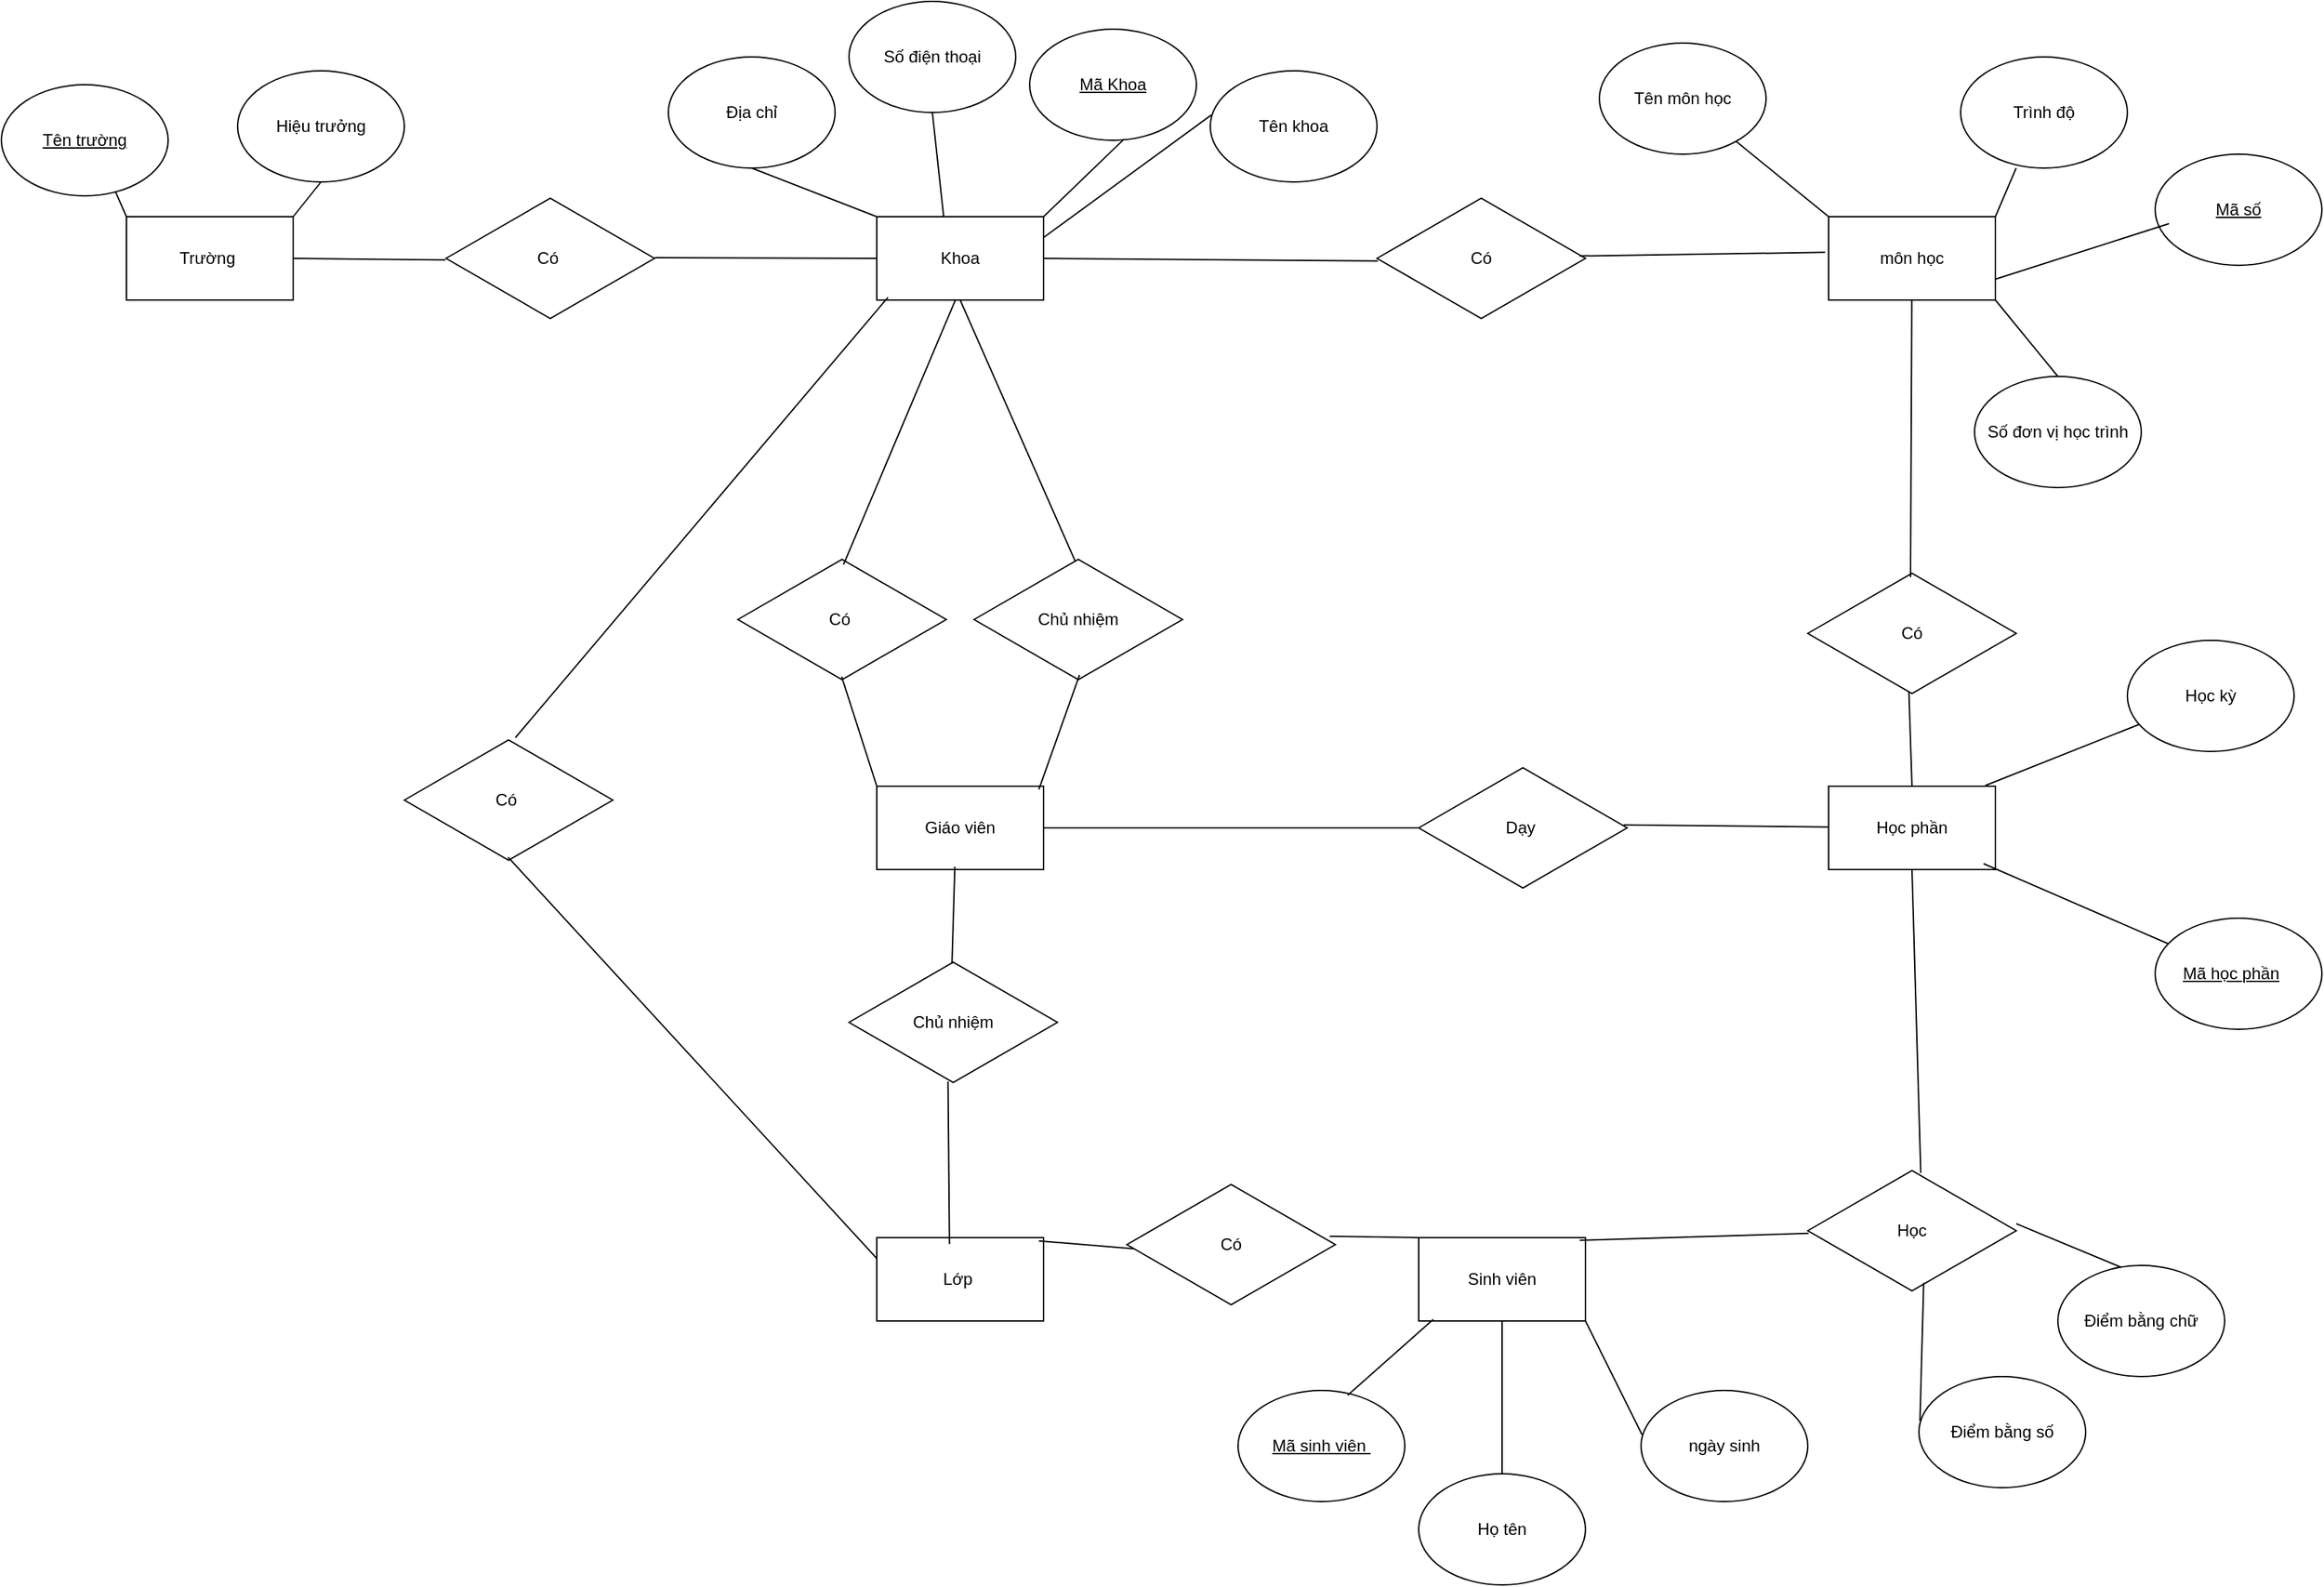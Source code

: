 <mxfile version="28.1.1">
  <diagram id="yPxyJZ8AM_hMuL3Unpa9" name="gitflow">
    <mxGraphModel dx="3399" dy="1209" grid="1" gridSize="10" guides="1" tooltips="1" connect="1" arrows="1" fold="1" page="1" pageScale="1" pageWidth="850" pageHeight="1100" math="0" shadow="0">
      <root>
        <mxCell id="0" />
        <mxCell id="1" parent="0" />
        <mxCell id="RqwDbQr5tK9U3BTIjn7D-177" value="Trường&amp;nbsp;" style="rounded=0;whiteSpace=wrap;html=1;" vertex="1" parent="1">
          <mxGeometry x="70" y="155" width="120" height="60" as="geometry" />
        </mxCell>
        <mxCell id="RqwDbQr5tK9U3BTIjn7D-178" value="Khoa" style="whiteSpace=wrap;html=1;" vertex="1" parent="1">
          <mxGeometry x="610" y="155" width="120" height="60" as="geometry" />
        </mxCell>
        <mxCell id="RqwDbQr5tK9U3BTIjn7D-179" value="&lt;u&gt;Tên trường&lt;/u&gt;" style="ellipse;whiteSpace=wrap;html=1;" vertex="1" parent="1">
          <mxGeometry x="-20" y="60" width="120" height="80" as="geometry" />
        </mxCell>
        <mxCell id="RqwDbQr5tK9U3BTIjn7D-180" value="Hiệu trưởng" style="ellipse;whiteSpace=wrap;html=1;" vertex="1" parent="1">
          <mxGeometry x="150" y="50" width="120" height="80" as="geometry" />
        </mxCell>
        <mxCell id="RqwDbQr5tK9U3BTIjn7D-183" value="" style="endArrow=none;html=1;rounded=0;exitX=1;exitY=0;exitDx=0;exitDy=0;entryX=0.5;entryY=1;entryDx=0;entryDy=0;" edge="1" parent="1" source="RqwDbQr5tK9U3BTIjn7D-177" target="RqwDbQr5tK9U3BTIjn7D-180">
          <mxGeometry width="50" height="50" relative="1" as="geometry">
            <mxPoint x="190" y="160" as="sourcePoint" />
            <mxPoint x="210" y="140" as="targetPoint" />
          </mxGeometry>
        </mxCell>
        <mxCell id="RqwDbQr5tK9U3BTIjn7D-184" value="" style="endArrow=none;html=1;rounded=0;entryX=0.683;entryY=0.958;entryDx=0;entryDy=0;entryPerimeter=0;exitX=0;exitY=0;exitDx=0;exitDy=0;" edge="1" parent="1" source="RqwDbQr5tK9U3BTIjn7D-177" target="RqwDbQr5tK9U3BTIjn7D-179">
          <mxGeometry width="50" height="50" relative="1" as="geometry">
            <mxPoint x="70" y="170" as="sourcePoint" />
            <mxPoint x="120" y="120" as="targetPoint" />
          </mxGeometry>
        </mxCell>
        <mxCell id="RqwDbQr5tK9U3BTIjn7D-186" value="&lt;u&gt;Mã Khoa&lt;/u&gt;" style="ellipse;whiteSpace=wrap;html=1;" vertex="1" parent="1">
          <mxGeometry x="720" y="20" width="120" height="80" as="geometry" />
        </mxCell>
        <mxCell id="RqwDbQr5tK9U3BTIjn7D-187" value="Tên khoa" style="ellipse;whiteSpace=wrap;html=1;" vertex="1" parent="1">
          <mxGeometry x="850" y="50" width="120" height="80" as="geometry" />
        </mxCell>
        <mxCell id="RqwDbQr5tK9U3BTIjn7D-188" value="Địa chỉ" style="ellipse;whiteSpace=wrap;html=1;" vertex="1" parent="1">
          <mxGeometry x="460" y="40" width="120" height="80" as="geometry" />
        </mxCell>
        <mxCell id="RqwDbQr5tK9U3BTIjn7D-189" value="Số điện thoại" style="ellipse;whiteSpace=wrap;html=1;" vertex="1" parent="1">
          <mxGeometry x="590" width="120" height="80" as="geometry" />
        </mxCell>
        <mxCell id="RqwDbQr5tK9U3BTIjn7D-192" value="" style="endArrow=none;html=1;rounded=0;entryX=0.5;entryY=1;entryDx=0;entryDy=0;exitX=0;exitY=0;exitDx=0;exitDy=0;" edge="1" parent="1" source="RqwDbQr5tK9U3BTIjn7D-178" target="RqwDbQr5tK9U3BTIjn7D-188">
          <mxGeometry width="50" height="50" relative="1" as="geometry">
            <mxPoint x="440" y="160" as="sourcePoint" />
            <mxPoint x="490" y="110" as="targetPoint" />
          </mxGeometry>
        </mxCell>
        <mxCell id="RqwDbQr5tK9U3BTIjn7D-193" value="" style="endArrow=none;html=1;rounded=0;entryX=0.566;entryY=0.99;entryDx=0;entryDy=0;entryPerimeter=0;exitX=1;exitY=0;exitDx=0;exitDy=0;" edge="1" parent="1" source="RqwDbQr5tK9U3BTIjn7D-178" target="RqwDbQr5tK9U3BTIjn7D-186">
          <mxGeometry width="50" height="50" relative="1" as="geometry">
            <mxPoint x="729.997" y="160" as="sourcePoint" />
            <mxPoint x="803.33" y="100" as="targetPoint" />
          </mxGeometry>
        </mxCell>
        <mxCell id="RqwDbQr5tK9U3BTIjn7D-195" value="" style="endArrow=none;html=1;rounded=0;entryX=0.006;entryY=0.398;entryDx=0;entryDy=0;entryPerimeter=0;exitX=1;exitY=0.25;exitDx=0;exitDy=0;" edge="1" parent="1" source="RqwDbQr5tK9U3BTIjn7D-178" target="RqwDbQr5tK9U3BTIjn7D-187">
          <mxGeometry width="50" height="50" relative="1" as="geometry">
            <mxPoint x="570" y="215" as="sourcePoint" />
            <mxPoint x="620" y="165" as="targetPoint" />
          </mxGeometry>
        </mxCell>
        <mxCell id="RqwDbQr5tK9U3BTIjn7D-198" value="Có&amp;nbsp;" style="html=1;whiteSpace=wrap;aspect=fixed;shape=isoRectangle;" vertex="1" parent="1">
          <mxGeometry x="300" y="140" width="150" height="90" as="geometry" />
        </mxCell>
        <mxCell id="RqwDbQr5tK9U3BTIjn7D-199" value="" style="endArrow=none;html=1;rounded=0;exitX=1;exitY=0.5;exitDx=0;exitDy=0;entryX=-0.003;entryY=0.513;entryDx=0;entryDy=0;entryPerimeter=0;" edge="1" parent="1" source="RqwDbQr5tK9U3BTIjn7D-177" target="RqwDbQr5tK9U3BTIjn7D-198">
          <mxGeometry width="50" height="50" relative="1" as="geometry">
            <mxPoint x="200" y="240" as="sourcePoint" />
            <mxPoint x="250" y="190" as="targetPoint" />
          </mxGeometry>
        </mxCell>
        <mxCell id="RqwDbQr5tK9U3BTIjn7D-200" value="" style="endArrow=none;html=1;rounded=0;entryX=0;entryY=0.5;entryDx=0;entryDy=0;exitX=1.002;exitY=0.495;exitDx=0;exitDy=0;exitPerimeter=0;" edge="1" parent="1" source="RqwDbQr5tK9U3BTIjn7D-198" target="RqwDbQr5tK9U3BTIjn7D-178">
          <mxGeometry width="50" height="50" relative="1" as="geometry">
            <mxPoint x="400" y="190" as="sourcePoint" />
            <mxPoint x="445" y="180" as="targetPoint" />
          </mxGeometry>
        </mxCell>
        <mxCell id="RqwDbQr5tK9U3BTIjn7D-201" value="môn học" style="whiteSpace=wrap;html=1;" vertex="1" parent="1">
          <mxGeometry x="1295" y="155" width="120" height="60" as="geometry" />
        </mxCell>
        <mxCell id="RqwDbQr5tK9U3BTIjn7D-202" value="" style="endArrow=none;html=1;rounded=0;entryX=0.401;entryY=0;entryDx=0;entryDy=0;entryPerimeter=0;exitX=0.5;exitY=1;exitDx=0;exitDy=0;" edge="1" parent="1" source="RqwDbQr5tK9U3BTIjn7D-189" target="RqwDbQr5tK9U3BTIjn7D-178">
          <mxGeometry width="50" height="50" relative="1" as="geometry">
            <mxPoint x="640" y="90" as="sourcePoint" />
            <mxPoint x="580" y="210" as="targetPoint" />
          </mxGeometry>
        </mxCell>
        <mxCell id="RqwDbQr5tK9U3BTIjn7D-203" value="Tên môn học" style="ellipse;whiteSpace=wrap;html=1;" vertex="1" parent="1">
          <mxGeometry x="1130" y="30" width="120" height="80" as="geometry" />
        </mxCell>
        <mxCell id="RqwDbQr5tK9U3BTIjn7D-204" value="&lt;u&gt;Mã số&lt;/u&gt;" style="ellipse;whiteSpace=wrap;html=1;" vertex="1" parent="1">
          <mxGeometry x="1530" y="110" width="120" height="80" as="geometry" />
        </mxCell>
        <mxCell id="RqwDbQr5tK9U3BTIjn7D-205" value="" style="endArrow=none;html=1;rounded=0;entryX=0.819;entryY=0.883;entryDx=0;entryDy=0;entryPerimeter=0;exitX=0;exitY=0;exitDx=0;exitDy=0;" edge="1" parent="1" source="RqwDbQr5tK9U3BTIjn7D-201" target="RqwDbQr5tK9U3BTIjn7D-203">
          <mxGeometry width="50" height="50" relative="1" as="geometry">
            <mxPoint x="70" y="320" as="sourcePoint" />
            <mxPoint x="120" y="270" as="targetPoint" />
          </mxGeometry>
        </mxCell>
        <mxCell id="RqwDbQr5tK9U3BTIjn7D-206" value="" style="endArrow=none;html=1;rounded=0;exitX=0.083;exitY=0.625;exitDx=0;exitDy=0;exitPerimeter=0;entryX=1;entryY=0.75;entryDx=0;entryDy=0;" edge="1" parent="1" source="RqwDbQr5tK9U3BTIjn7D-204" target="RqwDbQr5tK9U3BTIjn7D-201">
          <mxGeometry width="50" height="50" relative="1" as="geometry">
            <mxPoint x="1727.426" y="99.996" as="sourcePoint" />
            <mxPoint x="1410" y="190" as="targetPoint" />
          </mxGeometry>
        </mxCell>
        <mxCell id="RqwDbQr5tK9U3BTIjn7D-207" value="Số đơn vị học trình" style="ellipse;whiteSpace=wrap;html=1;" vertex="1" parent="1">
          <mxGeometry x="1400" y="270" width="120" height="80" as="geometry" />
        </mxCell>
        <mxCell id="RqwDbQr5tK9U3BTIjn7D-208" value="" style="endArrow=none;html=1;rounded=0;exitX=0.5;exitY=0;exitDx=0;exitDy=0;entryX=1;entryY=1;entryDx=0;entryDy=0;" edge="1" parent="1" source="RqwDbQr5tK9U3BTIjn7D-207" target="RqwDbQr5tK9U3BTIjn7D-201">
          <mxGeometry width="50" height="50" relative="1" as="geometry">
            <mxPoint x="105" y="470" as="sourcePoint" />
            <mxPoint x="155" y="420" as="targetPoint" />
          </mxGeometry>
        </mxCell>
        <mxCell id="RqwDbQr5tK9U3BTIjn7D-209" value="Trình độ" style="ellipse;whiteSpace=wrap;html=1;" vertex="1" parent="1">
          <mxGeometry x="1390" y="40" width="120" height="80" as="geometry" />
        </mxCell>
        <mxCell id="RqwDbQr5tK9U3BTIjn7D-210" value="" style="endArrow=none;html=1;rounded=0;entryX=1;entryY=0;entryDx=0;entryDy=0;exitX=0.333;exitY=1;exitDx=0;exitDy=0;exitPerimeter=0;" edge="1" parent="1" source="RqwDbQr5tK9U3BTIjn7D-209" target="RqwDbQr5tK9U3BTIjn7D-201">
          <mxGeometry width="50" height="50" relative="1" as="geometry">
            <mxPoint x="1208.773" y="59.294" as="sourcePoint" />
            <mxPoint x="1180" y="160" as="targetPoint" />
          </mxGeometry>
        </mxCell>
        <mxCell id="RqwDbQr5tK9U3BTIjn7D-212" value="Có" style="html=1;whiteSpace=wrap;aspect=fixed;shape=isoRectangle;" vertex="1" parent="1">
          <mxGeometry x="970" y="140" width="150" height="90" as="geometry" />
        </mxCell>
        <mxCell id="RqwDbQr5tK9U3BTIjn7D-214" value="" style="endArrow=none;html=1;rounded=0;exitX=1;exitY=0.5;exitDx=0;exitDy=0;entryX=0.004;entryY=0.521;entryDx=0;entryDy=0;entryPerimeter=0;" edge="1" parent="1" source="RqwDbQr5tK9U3BTIjn7D-178" target="RqwDbQr5tK9U3BTIjn7D-212">
          <mxGeometry width="50" height="50" relative="1" as="geometry">
            <mxPoint x="780" y="220" as="sourcePoint" />
            <mxPoint x="830" y="170" as="targetPoint" />
          </mxGeometry>
        </mxCell>
        <mxCell id="RqwDbQr5tK9U3BTIjn7D-215" value="" style="endArrow=none;html=1;rounded=0;entryX=-0.021;entryY=0.428;entryDx=0;entryDy=0;entryPerimeter=0;exitX=0.971;exitY=0.481;exitDx=0;exitDy=0;exitPerimeter=0;" edge="1" parent="1" source="RqwDbQr5tK9U3BTIjn7D-212" target="RqwDbQr5tK9U3BTIjn7D-201">
          <mxGeometry width="50" height="50" relative="1" as="geometry">
            <mxPoint x="980" y="220" as="sourcePoint" />
            <mxPoint x="1030" y="170" as="targetPoint" />
          </mxGeometry>
        </mxCell>
        <mxCell id="RqwDbQr5tK9U3BTIjn7D-227" value="Học phần" style="whiteSpace=wrap;html=1;" vertex="1" parent="1">
          <mxGeometry x="1295" y="565" width="120" height="60" as="geometry" />
        </mxCell>
        <mxCell id="RqwDbQr5tK9U3BTIjn7D-228" value="&lt;u&gt;Mã học phần&lt;span style=&quot;white-space: pre;&quot;&gt;&#x9;&lt;/span&gt;&lt;/u&gt;" style="ellipse;whiteSpace=wrap;html=1;" vertex="1" parent="1">
          <mxGeometry x="1530" y="660" width="120" height="80" as="geometry" />
        </mxCell>
        <mxCell id="RqwDbQr5tK9U3BTIjn7D-229" value="Học kỳ" style="ellipse;whiteSpace=wrap;html=1;" vertex="1" parent="1">
          <mxGeometry x="1510" y="460" width="120" height="80" as="geometry" />
        </mxCell>
        <mxCell id="RqwDbQr5tK9U3BTIjn7D-230" value="" style="endArrow=none;html=1;rounded=0;entryX=0.075;entryY=0.228;entryDx=0;entryDy=0;entryPerimeter=0;exitX=0.929;exitY=0.929;exitDx=0;exitDy=0;exitPerimeter=0;" edge="1" parent="1" source="RqwDbQr5tK9U3BTIjn7D-227" target="RqwDbQr5tK9U3BTIjn7D-228">
          <mxGeometry width="50" height="50" relative="1" as="geometry">
            <mxPoint x="600" y="330" as="sourcePoint" />
            <mxPoint x="650" y="280" as="targetPoint" />
          </mxGeometry>
        </mxCell>
        <mxCell id="RqwDbQr5tK9U3BTIjn7D-231" value="" style="endArrow=none;html=1;rounded=0;entryX=0.94;entryY=-0.008;entryDx=0;entryDy=0;entryPerimeter=0;" edge="1" parent="1" source="RqwDbQr5tK9U3BTIjn7D-229" target="RqwDbQr5tK9U3BTIjn7D-227">
          <mxGeometry width="50" height="50" relative="1" as="geometry">
            <mxPoint x="1572.906" y="295.716" as="sourcePoint" />
            <mxPoint x="1600" y="230.0" as="targetPoint" />
          </mxGeometry>
        </mxCell>
        <mxCell id="RqwDbQr5tK9U3BTIjn7D-236" value="Có" style="html=1;whiteSpace=wrap;aspect=fixed;shape=isoRectangle;" vertex="1" parent="1">
          <mxGeometry x="1280" y="410" width="150" height="90" as="geometry" />
        </mxCell>
        <mxCell id="RqwDbQr5tK9U3BTIjn7D-237" value="" style="endArrow=none;html=1;rounded=0;exitX=0.485;exitY=0.962;exitDx=0;exitDy=0;exitPerimeter=0;entryX=0.5;entryY=0;entryDx=0;entryDy=0;" edge="1" parent="1" source="RqwDbQr5tK9U3BTIjn7D-236" target="RqwDbQr5tK9U3BTIjn7D-227">
          <mxGeometry width="50" height="50" relative="1" as="geometry">
            <mxPoint x="1510" y="230" as="sourcePoint" />
            <mxPoint x="1570" y="430" as="targetPoint" />
          </mxGeometry>
        </mxCell>
        <mxCell id="RqwDbQr5tK9U3BTIjn7D-238" value="" style="endArrow=none;html=1;rounded=0;entryX=0.493;entryY=0.05;entryDx=0;entryDy=0;entryPerimeter=0;" edge="1" parent="1" source="RqwDbQr5tK9U3BTIjn7D-201" target="RqwDbQr5tK9U3BTIjn7D-236">
          <mxGeometry width="50" height="50" relative="1" as="geometry">
            <mxPoint x="1330" y="240" as="sourcePoint" />
            <mxPoint x="1300" y="150" as="targetPoint" />
          </mxGeometry>
        </mxCell>
        <mxCell id="RqwDbQr5tK9U3BTIjn7D-239" value="Giáo viên" style="whiteSpace=wrap;html=1;" vertex="1" parent="1">
          <mxGeometry x="610" y="565" width="120" height="60" as="geometry" />
        </mxCell>
        <mxCell id="RqwDbQr5tK9U3BTIjn7D-247" value="Có&amp;nbsp;" style="html=1;whiteSpace=wrap;aspect=fixed;shape=isoRectangle;" vertex="1" parent="1">
          <mxGeometry x="510" y="400" width="150" height="90" as="geometry" />
        </mxCell>
        <mxCell id="RqwDbQr5tK9U3BTIjn7D-251" value="" style="endArrow=none;html=1;rounded=0;entryX=0.472;entryY=0.996;entryDx=0;entryDy=0;entryPerimeter=0;exitX=0.507;exitY=0.061;exitDx=0;exitDy=0;exitPerimeter=0;" edge="1" parent="1" source="RqwDbQr5tK9U3BTIjn7D-247" target="RqwDbQr5tK9U3BTIjn7D-178">
          <mxGeometry width="50" height="50" relative="1" as="geometry">
            <mxPoint x="640" y="400" as="sourcePoint" />
            <mxPoint x="690" y="300" as="targetPoint" />
          </mxGeometry>
        </mxCell>
        <mxCell id="RqwDbQr5tK9U3BTIjn7D-252" value="" style="endArrow=none;html=1;rounded=0;exitX=0;exitY=0;exitDx=0;exitDy=0;entryX=0.498;entryY=0.957;entryDx=0;entryDy=0;entryPerimeter=0;" edge="1" parent="1" source="RqwDbQr5tK9U3BTIjn7D-239" target="RqwDbQr5tK9U3BTIjn7D-247">
          <mxGeometry width="50" height="50" relative="1" as="geometry">
            <mxPoint x="570" y="575" as="sourcePoint" />
            <mxPoint x="620" y="525" as="targetPoint" />
          </mxGeometry>
        </mxCell>
        <mxCell id="RqwDbQr5tK9U3BTIjn7D-253" value="" style="endArrow=none;html=1;rounded=0;entryX=0.5;entryY=1;entryDx=0;entryDy=0;exitX=0.489;exitY=0.048;exitDx=0;exitDy=0;exitPerimeter=0;" edge="1" parent="1" source="RqwDbQr5tK9U3BTIjn7D-254" target="RqwDbQr5tK9U3BTIjn7D-178">
          <mxGeometry width="50" height="50" relative="1" as="geometry">
            <mxPoint x="730" y="410" as="sourcePoint" />
            <mxPoint x="720" y="360" as="targetPoint" />
            <Array as="points" />
          </mxGeometry>
        </mxCell>
        <mxCell id="RqwDbQr5tK9U3BTIjn7D-254" value="Chủ nhiệm" style="html=1;whiteSpace=wrap;aspect=fixed;shape=isoRectangle;" vertex="1" parent="1">
          <mxGeometry x="680" y="400" width="150" height="90" as="geometry" />
        </mxCell>
        <mxCell id="RqwDbQr5tK9U3BTIjn7D-255" value="" style="endArrow=none;html=1;rounded=0;exitX=0.972;exitY=0.039;exitDx=0;exitDy=0;exitPerimeter=0;entryX=0.506;entryY=0.944;entryDx=0;entryDy=0;entryPerimeter=0;" edge="1" parent="1" source="RqwDbQr5tK9U3BTIjn7D-239" target="RqwDbQr5tK9U3BTIjn7D-254">
          <mxGeometry width="50" height="50" relative="1" as="geometry">
            <mxPoint x="710" y="575" as="sourcePoint" />
            <mxPoint x="760" y="525" as="targetPoint" />
          </mxGeometry>
        </mxCell>
        <mxCell id="RqwDbQr5tK9U3BTIjn7D-257" value="" style="endArrow=none;html=1;rounded=0;exitX=1;exitY=0.5;exitDx=0;exitDy=0;entryX=0.032;entryY=0.5;entryDx=0;entryDy=0;entryPerimeter=0;" edge="1" parent="1" source="RqwDbQr5tK9U3BTIjn7D-239" target="RqwDbQr5tK9U3BTIjn7D-258">
          <mxGeometry width="50" height="50" relative="1" as="geometry">
            <mxPoint x="710" y="640" as="sourcePoint" />
            <mxPoint x="1050" y="510" as="targetPoint" />
          </mxGeometry>
        </mxCell>
        <mxCell id="RqwDbQr5tK9U3BTIjn7D-258" value="Dạy&amp;nbsp;" style="html=1;whiteSpace=wrap;aspect=fixed;shape=isoRectangle;" vertex="1" parent="1">
          <mxGeometry x="1000" y="550" width="150" height="90" as="geometry" />
        </mxCell>
        <mxCell id="RqwDbQr5tK9U3BTIjn7D-259" value="" style="endArrow=none;html=1;rounded=0;exitX=0.983;exitY=0.476;exitDx=0;exitDy=0;exitPerimeter=0;" edge="1" parent="1" source="RqwDbQr5tK9U3BTIjn7D-258" target="RqwDbQr5tK9U3BTIjn7D-227">
          <mxGeometry width="50" height="50" relative="1" as="geometry">
            <mxPoint x="1275" y="470" as="sourcePoint" />
            <mxPoint x="1530" y="570" as="targetPoint" />
          </mxGeometry>
        </mxCell>
        <mxCell id="RqwDbQr5tK9U3BTIjn7D-260" value="Sinh viên" style="whiteSpace=wrap;html=1;" vertex="1" parent="1">
          <mxGeometry x="1000" y="890" width="120" height="60" as="geometry" />
        </mxCell>
        <mxCell id="RqwDbQr5tK9U3BTIjn7D-261" value="Họ tên" style="ellipse;whiteSpace=wrap;html=1;" vertex="1" parent="1">
          <mxGeometry x="1000" y="1060" width="120" height="80" as="geometry" />
        </mxCell>
        <mxCell id="RqwDbQr5tK9U3BTIjn7D-262" value="ngày sinh" style="ellipse;whiteSpace=wrap;html=1;" vertex="1" parent="1">
          <mxGeometry x="1160" y="1000" width="120" height="80" as="geometry" />
        </mxCell>
        <mxCell id="RqwDbQr5tK9U3BTIjn7D-263" value="&lt;u&gt;Mã sinh viên&amp;nbsp;&lt;/u&gt;" style="ellipse;whiteSpace=wrap;html=1;" vertex="1" parent="1">
          <mxGeometry x="870" y="1000" width="120" height="80" as="geometry" />
        </mxCell>
        <mxCell id="RqwDbQr5tK9U3BTIjn7D-265" value="" style="endArrow=none;html=1;rounded=0;entryX=0.657;entryY=0.043;entryDx=0;entryDy=0;exitX=0.087;exitY=0.981;exitDx=0;exitDy=0;entryPerimeter=0;exitPerimeter=0;" edge="1" parent="1" source="RqwDbQr5tK9U3BTIjn7D-260" target="RqwDbQr5tK9U3BTIjn7D-263">
          <mxGeometry width="50" height="50" relative="1" as="geometry">
            <mxPoint x="770" y="900" as="sourcePoint" />
            <mxPoint x="820" y="850" as="targetPoint" />
          </mxGeometry>
        </mxCell>
        <mxCell id="RqwDbQr5tK9U3BTIjn7D-266" value="" style="endArrow=none;html=1;rounded=0;entryX=0.5;entryY=0;entryDx=0;entryDy=0;exitX=0.5;exitY=1;exitDx=0;exitDy=0;" edge="1" parent="1" source="RqwDbQr5tK9U3BTIjn7D-260" target="RqwDbQr5tK9U3BTIjn7D-261">
          <mxGeometry width="50" height="50" relative="1" as="geometry">
            <mxPoint x="1106.04" y="821" as="sourcePoint" />
            <mxPoint x="1093.96" y="1100.2" as="targetPoint" />
          </mxGeometry>
        </mxCell>
        <mxCell id="RqwDbQr5tK9U3BTIjn7D-267" value="" style="endArrow=none;html=1;rounded=0;entryX=0.006;entryY=0.398;entryDx=0;entryDy=0;entryPerimeter=0;exitX=1;exitY=1;exitDx=0;exitDy=0;" edge="1" parent="1" source="RqwDbQr5tK9U3BTIjn7D-260" target="RqwDbQr5tK9U3BTIjn7D-262">
          <mxGeometry width="50" height="50" relative="1" as="geometry">
            <mxPoint x="900" y="955" as="sourcePoint" />
            <mxPoint x="950" y="905" as="targetPoint" />
          </mxGeometry>
        </mxCell>
        <mxCell id="RqwDbQr5tK9U3BTIjn7D-269" value="Học" style="html=1;whiteSpace=wrap;aspect=fixed;shape=isoRectangle;" vertex="1" parent="1">
          <mxGeometry x="1280" y="840" width="150" height="90" as="geometry" />
        </mxCell>
        <mxCell id="RqwDbQr5tK9U3BTIjn7D-270" value="" style="endArrow=none;html=1;rounded=0;exitX=0.965;exitY=0.032;exitDx=0;exitDy=0;entryX=0.004;entryY=0.521;entryDx=0;entryDy=0;entryPerimeter=0;exitPerimeter=0;" edge="1" parent="1" source="RqwDbQr5tK9U3BTIjn7D-260" target="RqwDbQr5tK9U3BTIjn7D-269">
          <mxGeometry width="50" height="50" relative="1" as="geometry">
            <mxPoint x="1110" y="960" as="sourcePoint" />
            <mxPoint x="1160" y="910" as="targetPoint" />
          </mxGeometry>
        </mxCell>
        <mxCell id="RqwDbQr5tK9U3BTIjn7D-275" value="" style="endArrow=none;html=1;rounded=0;exitX=0.542;exitY=0.038;exitDx=0;exitDy=0;exitPerimeter=0;entryX=0.5;entryY=1;entryDx=0;entryDy=0;" edge="1" parent="1" source="RqwDbQr5tK9U3BTIjn7D-269" target="RqwDbQr5tK9U3BTIjn7D-227">
          <mxGeometry width="50" height="50" relative="1" as="geometry">
            <mxPoint x="1290" y="780" as="sourcePoint" />
            <mxPoint x="1352.1" y="743.52" as="targetPoint" />
          </mxGeometry>
        </mxCell>
        <mxCell id="RqwDbQr5tK9U3BTIjn7D-277" value="Lớp&amp;nbsp;" style="whiteSpace=wrap;html=1;" vertex="1" parent="1">
          <mxGeometry x="610" y="890" width="120" height="60" as="geometry" />
        </mxCell>
        <mxCell id="RqwDbQr5tK9U3BTIjn7D-278" value="Có&amp;nbsp;" style="html=1;whiteSpace=wrap;aspect=fixed;shape=isoRectangle;" vertex="1" parent="1">
          <mxGeometry x="270" y="530" width="150" height="90" as="geometry" />
        </mxCell>
        <mxCell id="RqwDbQr5tK9U3BTIjn7D-279" value="" style="endArrow=none;html=1;rounded=0;exitX=0;exitY=0.25;exitDx=0;exitDy=0;entryX=0.498;entryY=0.957;entryDx=0;entryDy=0;entryPerimeter=0;" edge="1" parent="1" source="RqwDbQr5tK9U3BTIjn7D-277" target="RqwDbQr5tK9U3BTIjn7D-278">
          <mxGeometry width="50" height="50" relative="1" as="geometry">
            <mxPoint x="380" y="710" as="sourcePoint" />
            <mxPoint x="310" y="665" as="targetPoint" />
          </mxGeometry>
        </mxCell>
        <mxCell id="RqwDbQr5tK9U3BTIjn7D-280" value="" style="endArrow=none;html=1;rounded=0;exitX=0.972;exitY=0.039;exitDx=0;exitDy=0;exitPerimeter=0;entryX=0.033;entryY=0.533;entryDx=0;entryDy=0;entryPerimeter=0;" edge="1" parent="1" source="RqwDbQr5tK9U3BTIjn7D-277" target="RqwDbQr5tK9U3BTIjn7D-281">
          <mxGeometry width="50" height="50" relative="1" as="geometry">
            <mxPoint x="590" y="875" as="sourcePoint" />
            <mxPoint x="780" y="870" as="targetPoint" />
          </mxGeometry>
        </mxCell>
        <mxCell id="RqwDbQr5tK9U3BTIjn7D-281" value="Có" style="html=1;whiteSpace=wrap;aspect=fixed;shape=isoRectangle;" vertex="1" parent="1">
          <mxGeometry x="790" y="850" width="150" height="90" as="geometry" />
        </mxCell>
        <mxCell id="RqwDbQr5tK9U3BTIjn7D-282" value="" style="endArrow=none;html=1;rounded=0;exitX=0.533;exitY=0;exitDx=0;exitDy=0;exitPerimeter=0;entryX=0.067;entryY=0.967;entryDx=0;entryDy=0;entryPerimeter=0;" edge="1" parent="1" source="RqwDbQr5tK9U3BTIjn7D-278" target="RqwDbQr5tK9U3BTIjn7D-178">
          <mxGeometry width="50" height="50" relative="1" as="geometry">
            <mxPoint x="740" y="400" as="sourcePoint" />
            <mxPoint x="410" y="450" as="targetPoint" />
          </mxGeometry>
        </mxCell>
        <mxCell id="RqwDbQr5tK9U3BTIjn7D-283" value="" style="endArrow=none;html=1;rounded=0;exitX=0.973;exitY=0.433;exitDx=0;exitDy=0;exitPerimeter=0;entryX=0;entryY=0;entryDx=0;entryDy=0;" edge="1" parent="1" source="RqwDbQr5tK9U3BTIjn7D-281" target="RqwDbQr5tK9U3BTIjn7D-260">
          <mxGeometry width="50" height="50" relative="1" as="geometry">
            <mxPoint x="740" y="750" as="sourcePoint" />
            <mxPoint x="790" y="700" as="targetPoint" />
          </mxGeometry>
        </mxCell>
        <mxCell id="RqwDbQr5tK9U3BTIjn7D-284" value="" style="endArrow=none;html=1;rounded=0;exitX=0.436;exitY=0.078;exitDx=0;exitDy=0;entryX=0.475;entryY=0.973;entryDx=0;entryDy=0;entryPerimeter=0;exitPerimeter=0;" edge="1" parent="1" source="RqwDbQr5tK9U3BTIjn7D-277" target="RqwDbQr5tK9U3BTIjn7D-285">
          <mxGeometry width="50" height="50" relative="1" as="geometry">
            <mxPoint x="680" y="810" as="sourcePoint" />
            <mxPoint x="690" y="790" as="targetPoint" />
          </mxGeometry>
        </mxCell>
        <mxCell id="RqwDbQr5tK9U3BTIjn7D-285" value="Chủ nhiệm" style="html=1;whiteSpace=wrap;aspect=fixed;shape=isoRectangle;" vertex="1" parent="1">
          <mxGeometry x="590" y="690" width="150" height="90" as="geometry" />
        </mxCell>
        <mxCell id="RqwDbQr5tK9U3BTIjn7D-286" value="" style="endArrow=none;html=1;rounded=0;exitX=0.494;exitY=0.03;exitDx=0;exitDy=0;exitPerimeter=0;entryX=0.468;entryY=0.967;entryDx=0;entryDy=0;entryPerimeter=0;" edge="1" parent="1" source="RqwDbQr5tK9U3BTIjn7D-285" target="RqwDbQr5tK9U3BTIjn7D-239">
          <mxGeometry width="50" height="50" relative="1" as="geometry">
            <mxPoint x="740" y="700" as="sourcePoint" />
            <mxPoint x="790" y="650" as="targetPoint" />
          </mxGeometry>
        </mxCell>
        <mxCell id="RqwDbQr5tK9U3BTIjn7D-289" value="Điểm bằng chữ" style="ellipse;whiteSpace=wrap;html=1;" vertex="1" parent="1">
          <mxGeometry x="1460" y="910" width="120" height="80" as="geometry" />
        </mxCell>
        <mxCell id="RqwDbQr5tK9U3BTIjn7D-290" value="Điểm bằng số" style="ellipse;whiteSpace=wrap;html=1;" vertex="1" parent="1">
          <mxGeometry x="1360" y="990" width="120" height="80" as="geometry" />
        </mxCell>
        <mxCell id="RqwDbQr5tK9U3BTIjn7D-293" value="" style="endArrow=none;html=1;rounded=0;entryX=0.381;entryY=0.018;entryDx=0;entryDy=0;entryPerimeter=0;exitX=1;exitY=0.444;exitDx=0;exitDy=0;exitPerimeter=0;" edge="1" parent="1" source="RqwDbQr5tK9U3BTIjn7D-269" target="RqwDbQr5tK9U3BTIjn7D-289">
          <mxGeometry width="50" height="50" relative="1" as="geometry">
            <mxPoint x="1140" y="1270" as="sourcePoint" />
            <mxPoint x="1203.33" y="1220" as="targetPoint" />
          </mxGeometry>
        </mxCell>
        <mxCell id="RqwDbQr5tK9U3BTIjn7D-294" value="" style="endArrow=none;html=1;rounded=0;entryX=0.006;entryY=0.398;entryDx=0;entryDy=0;entryPerimeter=0;exitX=0.556;exitY=0.917;exitDx=0;exitDy=0;exitPerimeter=0;" edge="1" parent="1" source="RqwDbQr5tK9U3BTIjn7D-269" target="RqwDbQr5tK9U3BTIjn7D-290">
          <mxGeometry width="50" height="50" relative="1" as="geometry">
            <mxPoint x="1140" y="1330" as="sourcePoint" />
            <mxPoint x="1020" y="1285" as="targetPoint" />
          </mxGeometry>
        </mxCell>
      </root>
    </mxGraphModel>
  </diagram>
</mxfile>
